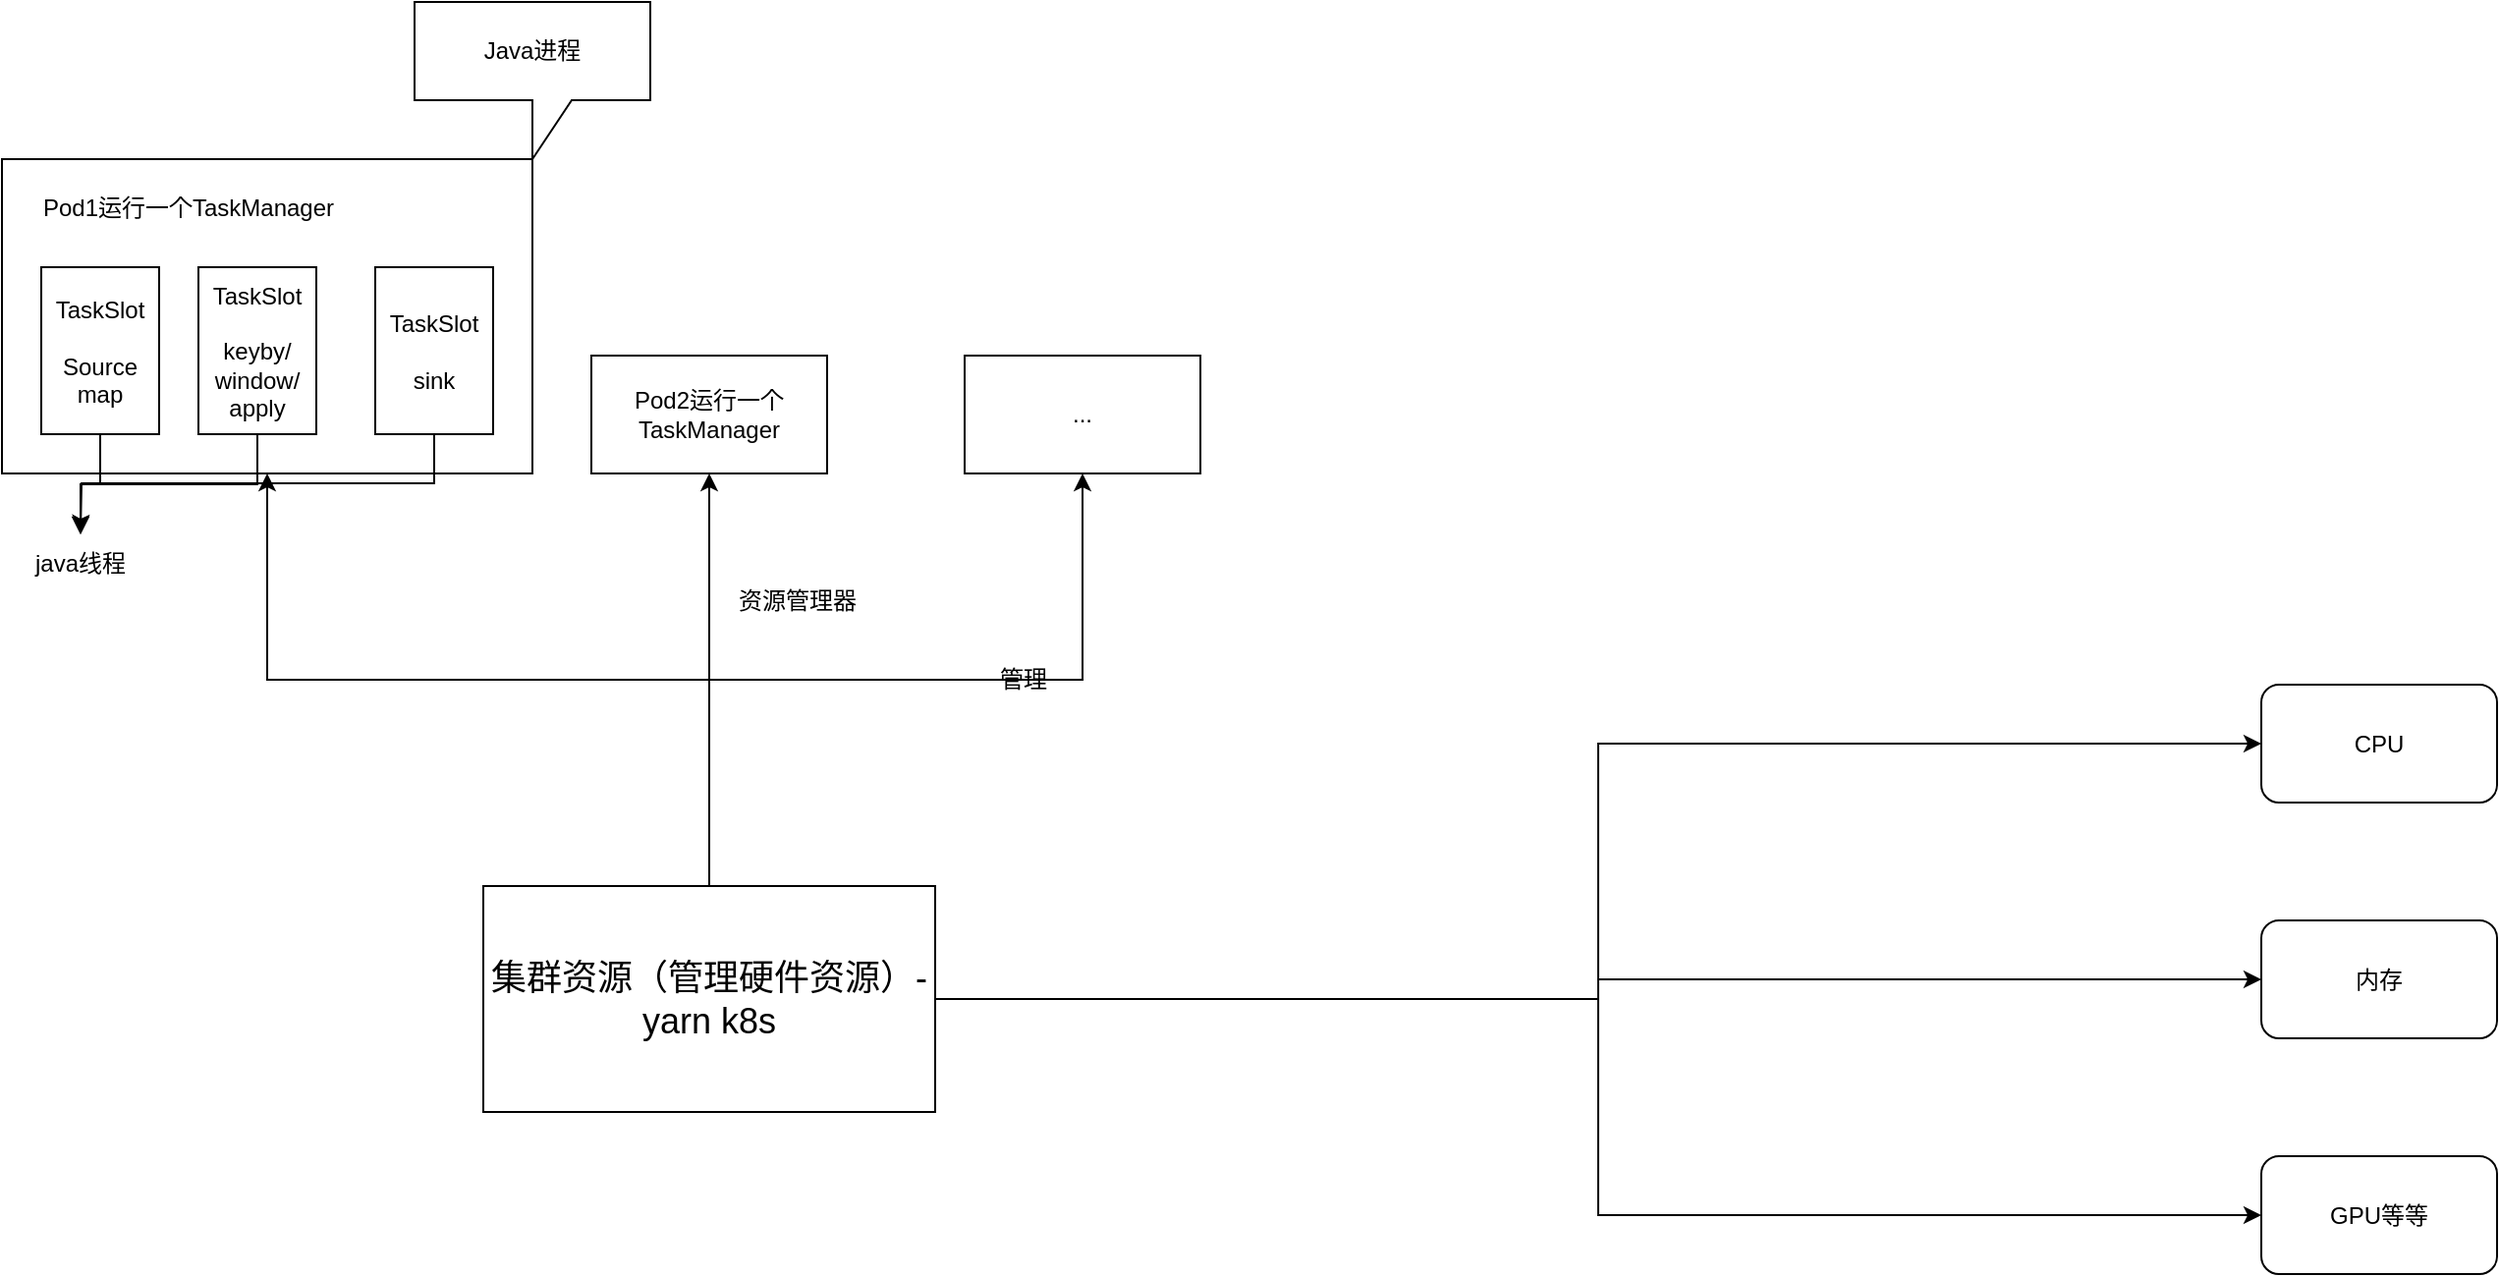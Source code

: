 <mxfile version="24.7.7">
  <diagram name="第 1 页" id="iIECJWi-0OoufL-8ScMg">
    <mxGraphModel dx="2036" dy="3190" grid="1" gridSize="10" guides="1" tooltips="1" connect="1" arrows="1" fold="1" page="1" pageScale="1" pageWidth="3300" pageHeight="2339" math="0" shadow="0">
      <root>
        <mxCell id="0" />
        <mxCell id="1" parent="0" />
        <mxCell id="RD94ebbCXBeV2DK-xxkx-25" style="edgeStyle=orthogonalEdgeStyle;rounded=0;orthogonalLoop=1;jettySize=auto;html=1;exitX=1;exitY=0.5;exitDx=0;exitDy=0;entryX=0;entryY=0.5;entryDx=0;entryDy=0;" edge="1" parent="1" source="RD94ebbCXBeV2DK-xxkx-31" target="RD94ebbCXBeV2DK-xxkx-32">
          <mxGeometry relative="1" as="geometry" />
        </mxCell>
        <mxCell id="RD94ebbCXBeV2DK-xxkx-26" style="edgeStyle=orthogonalEdgeStyle;rounded=0;orthogonalLoop=1;jettySize=auto;html=1;exitX=1;exitY=0.5;exitDx=0;exitDy=0;entryX=0;entryY=0.5;entryDx=0;entryDy=0;" edge="1" parent="1" source="RD94ebbCXBeV2DK-xxkx-31" target="RD94ebbCXBeV2DK-xxkx-33">
          <mxGeometry relative="1" as="geometry" />
        </mxCell>
        <mxCell id="RD94ebbCXBeV2DK-xxkx-27" style="edgeStyle=orthogonalEdgeStyle;rounded=0;orthogonalLoop=1;jettySize=auto;html=1;exitX=1;exitY=0.5;exitDx=0;exitDy=0;entryX=0;entryY=0.5;entryDx=0;entryDy=0;" edge="1" parent="1" source="RD94ebbCXBeV2DK-xxkx-31" target="RD94ebbCXBeV2DK-xxkx-34">
          <mxGeometry relative="1" as="geometry" />
        </mxCell>
        <mxCell id="RD94ebbCXBeV2DK-xxkx-28" style="edgeStyle=orthogonalEdgeStyle;rounded=0;orthogonalLoop=1;jettySize=auto;html=1;exitX=0.5;exitY=0;exitDx=0;exitDy=0;entryX=0.5;entryY=1;entryDx=0;entryDy=0;" edge="1" parent="1" source="RD94ebbCXBeV2DK-xxkx-31" target="RD94ebbCXBeV2DK-xxkx-37">
          <mxGeometry relative="1" as="geometry" />
        </mxCell>
        <mxCell id="RD94ebbCXBeV2DK-xxkx-29" style="edgeStyle=orthogonalEdgeStyle;rounded=0;orthogonalLoop=1;jettySize=auto;html=1;exitX=0.5;exitY=0;exitDx=0;exitDy=0;entryX=0.5;entryY=1;entryDx=0;entryDy=0;" edge="1" parent="1" source="RD94ebbCXBeV2DK-xxkx-31" target="RD94ebbCXBeV2DK-xxkx-38">
          <mxGeometry relative="1" as="geometry" />
        </mxCell>
        <mxCell id="RD94ebbCXBeV2DK-xxkx-30" style="edgeStyle=orthogonalEdgeStyle;rounded=0;orthogonalLoop=1;jettySize=auto;html=1;exitX=0.5;exitY=0;exitDx=0;exitDy=0;entryX=0.5;entryY=1;entryDx=0;entryDy=0;" edge="1" parent="1" source="RD94ebbCXBeV2DK-xxkx-31" target="RD94ebbCXBeV2DK-xxkx-35">
          <mxGeometry relative="1" as="geometry" />
        </mxCell>
        <mxCell id="RD94ebbCXBeV2DK-xxkx-31" value="&lt;font style=&quot;font-size: 18px;&quot;&gt;集群资源（管理硬件资源）-yarn k8s&lt;/font&gt;" style="rounded=0;whiteSpace=wrap;html=1;" vertex="1" parent="1">
          <mxGeometry x="2005" y="-490" width="230" height="115" as="geometry" />
        </mxCell>
        <mxCell id="RD94ebbCXBeV2DK-xxkx-32" value="CPU" style="rounded=1;whiteSpace=wrap;html=1;" vertex="1" parent="1">
          <mxGeometry x="2910" y="-592.5" width="120" height="60" as="geometry" />
        </mxCell>
        <mxCell id="RD94ebbCXBeV2DK-xxkx-33" value="内存" style="rounded=1;whiteSpace=wrap;html=1;" vertex="1" parent="1">
          <mxGeometry x="2910" y="-472.5" width="120" height="60" as="geometry" />
        </mxCell>
        <mxCell id="RD94ebbCXBeV2DK-xxkx-34" value="GPU等等" style="rounded=1;whiteSpace=wrap;html=1;" vertex="1" parent="1">
          <mxGeometry x="2910" y="-352.5" width="120" height="60" as="geometry" />
        </mxCell>
        <mxCell id="RD94ebbCXBeV2DK-xxkx-35" value="&lt;div&gt;&lt;br&gt;&lt;/div&gt;" style="whiteSpace=wrap;html=1;rounded=0;" vertex="1" parent="1">
          <mxGeometry x="1760" y="-860" width="270" height="160" as="geometry" />
        </mxCell>
        <mxCell id="RD94ebbCXBeV2DK-xxkx-36" value="管理" style="text;html=1;align=center;verticalAlign=middle;whiteSpace=wrap;rounded=0;" vertex="1" parent="1">
          <mxGeometry x="2250" y="-610" width="60" height="30" as="geometry" />
        </mxCell>
        <mxCell id="RD94ebbCXBeV2DK-xxkx-37" value="Pod2运行一个TaskManager" style="whiteSpace=wrap;html=1;rounded=0;" vertex="1" parent="1">
          <mxGeometry x="2060" y="-760" width="120" height="60" as="geometry" />
        </mxCell>
        <mxCell id="RD94ebbCXBeV2DK-xxkx-38" value="..." style="whiteSpace=wrap;html=1;rounded=0;" vertex="1" parent="1">
          <mxGeometry x="2250" y="-760" width="120" height="60" as="geometry" />
        </mxCell>
        <mxCell id="RD94ebbCXBeV2DK-xxkx-39" value="Pod1运行一个TaskManager" style="text;html=1;align=center;verticalAlign=middle;whiteSpace=wrap;rounded=0;" vertex="1" parent="1">
          <mxGeometry x="1770" y="-850" width="170" height="30" as="geometry" />
        </mxCell>
        <mxCell id="RD94ebbCXBeV2DK-xxkx-40" style="edgeStyle=orthogonalEdgeStyle;rounded=0;orthogonalLoop=1;jettySize=auto;html=1;exitX=0.5;exitY=1;exitDx=0;exitDy=0;" edge="1" parent="1" source="RD94ebbCXBeV2DK-xxkx-41" target="RD94ebbCXBeV2DK-xxkx-47">
          <mxGeometry relative="1" as="geometry" />
        </mxCell>
        <mxCell id="RD94ebbCXBeV2DK-xxkx-41" value="TaskSlot&lt;div&gt;&lt;br&gt;&lt;div&gt;Source&lt;/div&gt;&lt;div&gt;map&lt;/div&gt;&lt;/div&gt;" style="rounded=0;whiteSpace=wrap;html=1;" vertex="1" parent="1">
          <mxGeometry x="1780" y="-805" width="60" height="85" as="geometry" />
        </mxCell>
        <mxCell id="RD94ebbCXBeV2DK-xxkx-42" style="edgeStyle=orthogonalEdgeStyle;rounded=0;orthogonalLoop=1;jettySize=auto;html=1;exitX=0.5;exitY=1;exitDx=0;exitDy=0;" edge="1" parent="1" source="RD94ebbCXBeV2DK-xxkx-43" target="RD94ebbCXBeV2DK-xxkx-47">
          <mxGeometry relative="1" as="geometry" />
        </mxCell>
        <mxCell id="RD94ebbCXBeV2DK-xxkx-43" value="TaskSlot&lt;div&gt;&lt;br&gt;&lt;/div&gt;&lt;div&gt;keyby/&lt;/div&gt;&lt;div&gt;window/&lt;/div&gt;&lt;div&gt;apply&lt;/div&gt;" style="rounded=0;whiteSpace=wrap;html=1;" vertex="1" parent="1">
          <mxGeometry x="1860" y="-805" width="60" height="85" as="geometry" />
        </mxCell>
        <mxCell id="RD94ebbCXBeV2DK-xxkx-44" style="edgeStyle=orthogonalEdgeStyle;rounded=0;orthogonalLoop=1;jettySize=auto;html=1;exitX=0.5;exitY=1;exitDx=0;exitDy=0;" edge="1" parent="1" source="RD94ebbCXBeV2DK-xxkx-45">
          <mxGeometry relative="1" as="geometry">
            <mxPoint x="1800" y="-670" as="targetPoint" />
          </mxGeometry>
        </mxCell>
        <mxCell id="RD94ebbCXBeV2DK-xxkx-45" value="TaskSlot&lt;div&gt;&lt;br&gt;&lt;/div&gt;&lt;div&gt;sink&lt;/div&gt;" style="rounded=0;whiteSpace=wrap;html=1;" vertex="1" parent="1">
          <mxGeometry x="1950" y="-805" width="60" height="85" as="geometry" />
        </mxCell>
        <mxCell id="RD94ebbCXBeV2DK-xxkx-46" value="Java进程" style="shape=callout;whiteSpace=wrap;html=1;perimeter=calloutPerimeter;" vertex="1" parent="1">
          <mxGeometry x="1970" y="-940" width="120" height="80" as="geometry" />
        </mxCell>
        <mxCell id="RD94ebbCXBeV2DK-xxkx-47" value="java线程" style="text;html=1;align=center;verticalAlign=middle;whiteSpace=wrap;rounded=0;" vertex="1" parent="1">
          <mxGeometry x="1770" y="-669" width="60" height="30" as="geometry" />
        </mxCell>
        <mxCell id="RD94ebbCXBeV2DK-xxkx-48" value="资源管理器" style="text;html=1;align=center;verticalAlign=middle;whiteSpace=wrap;rounded=0;" vertex="1" parent="1">
          <mxGeometry x="2130" y="-650" width="70" height="30" as="geometry" />
        </mxCell>
      </root>
    </mxGraphModel>
  </diagram>
</mxfile>
